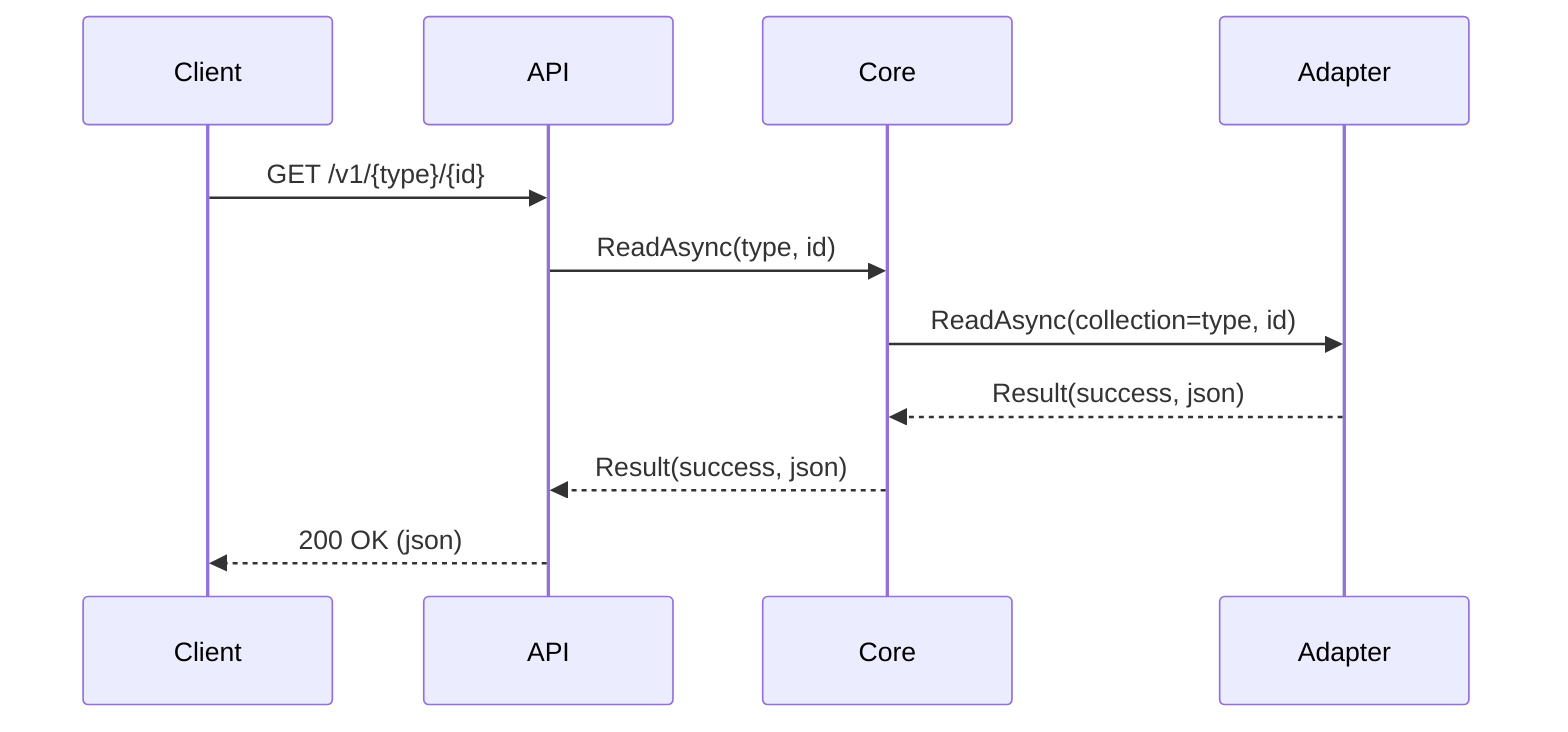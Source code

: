﻿sequenceDiagram
  participant Client
  participant API
  participant Core
  participant Adapter
  Client->>API: GET /v1/{type}/{id}
  API->>Core: ReadAsync(type, id)
  Core->>Adapter: ReadAsync(collection=type, id)
  Adapter-->>Core: Result(success, json)
  Core-->>API: Result(success, json)
  API-->>Client: 200 OK (json)